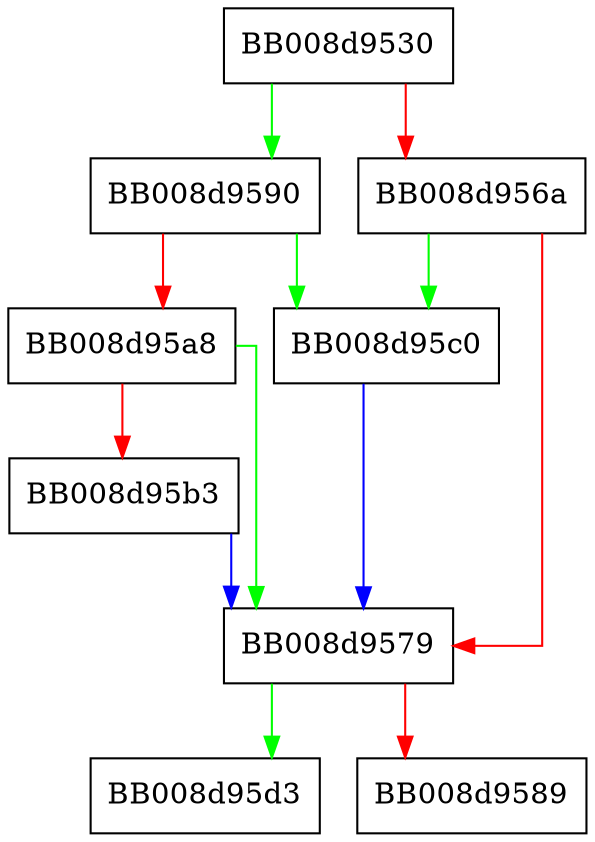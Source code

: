 digraph __fcntl64_nocancel {
  node [shape="box"];
  graph [splines=ortho];
  BB008d9530 -> BB008d9590 [color="green"];
  BB008d9530 -> BB008d956a [color="red"];
  BB008d956a -> BB008d95c0 [color="green"];
  BB008d956a -> BB008d9579 [color="red"];
  BB008d9579 -> BB008d95d3 [color="green"];
  BB008d9579 -> BB008d9589 [color="red"];
  BB008d9590 -> BB008d95c0 [color="green"];
  BB008d9590 -> BB008d95a8 [color="red"];
  BB008d95a8 -> BB008d9579 [color="green"];
  BB008d95a8 -> BB008d95b3 [color="red"];
  BB008d95b3 -> BB008d9579 [color="blue"];
  BB008d95c0 -> BB008d9579 [color="blue"];
}